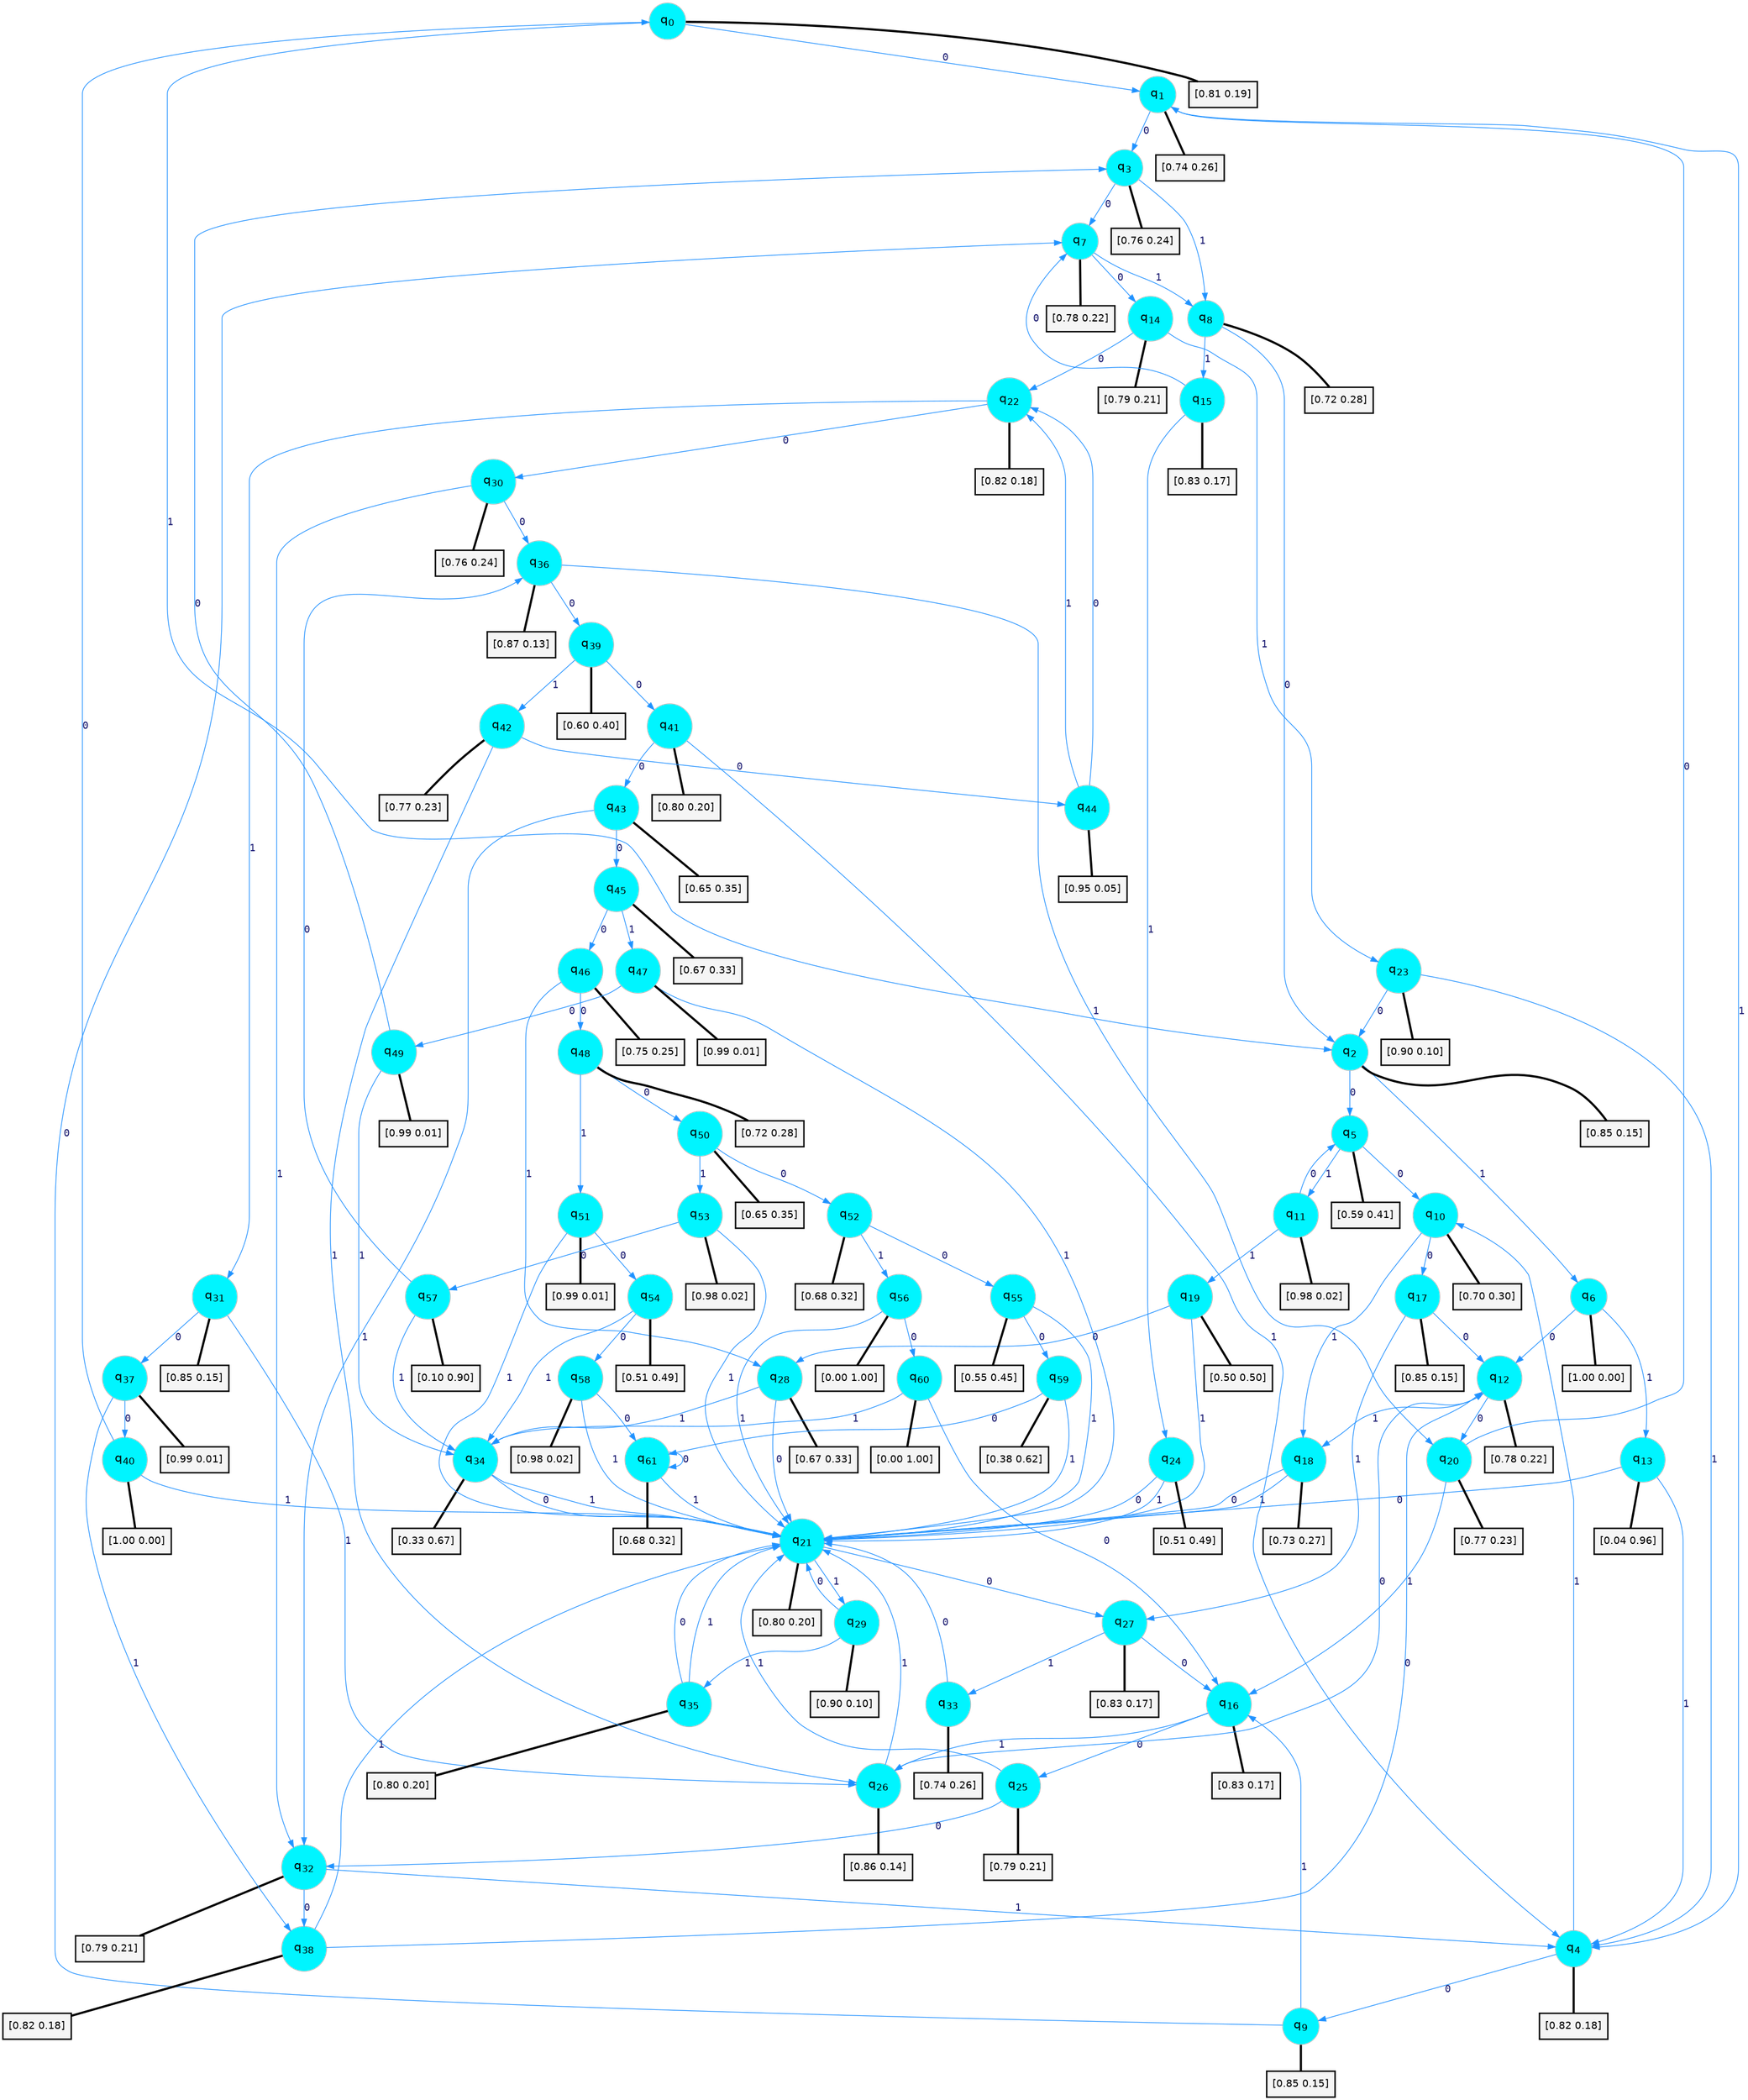 digraph G {
graph [
bgcolor=transparent, dpi=300, rankdir=TD, size="40,25"];
node [
color=gray, fillcolor=turquoise1, fontcolor=black, fontname=Helvetica, fontsize=16, fontweight=bold, shape=circle, style=filled];
edge [
arrowsize=1, color=dodgerblue1, fontcolor=midnightblue, fontname=courier, fontweight=bold, penwidth=1, style=solid, weight=20];
0[label=<q<SUB>0</SUB>>];
1[label=<q<SUB>1</SUB>>];
2[label=<q<SUB>2</SUB>>];
3[label=<q<SUB>3</SUB>>];
4[label=<q<SUB>4</SUB>>];
5[label=<q<SUB>5</SUB>>];
6[label=<q<SUB>6</SUB>>];
7[label=<q<SUB>7</SUB>>];
8[label=<q<SUB>8</SUB>>];
9[label=<q<SUB>9</SUB>>];
10[label=<q<SUB>10</SUB>>];
11[label=<q<SUB>11</SUB>>];
12[label=<q<SUB>12</SUB>>];
13[label=<q<SUB>13</SUB>>];
14[label=<q<SUB>14</SUB>>];
15[label=<q<SUB>15</SUB>>];
16[label=<q<SUB>16</SUB>>];
17[label=<q<SUB>17</SUB>>];
18[label=<q<SUB>18</SUB>>];
19[label=<q<SUB>19</SUB>>];
20[label=<q<SUB>20</SUB>>];
21[label=<q<SUB>21</SUB>>];
22[label=<q<SUB>22</SUB>>];
23[label=<q<SUB>23</SUB>>];
24[label=<q<SUB>24</SUB>>];
25[label=<q<SUB>25</SUB>>];
26[label=<q<SUB>26</SUB>>];
27[label=<q<SUB>27</SUB>>];
28[label=<q<SUB>28</SUB>>];
29[label=<q<SUB>29</SUB>>];
30[label=<q<SUB>30</SUB>>];
31[label=<q<SUB>31</SUB>>];
32[label=<q<SUB>32</SUB>>];
33[label=<q<SUB>33</SUB>>];
34[label=<q<SUB>34</SUB>>];
35[label=<q<SUB>35</SUB>>];
36[label=<q<SUB>36</SUB>>];
37[label=<q<SUB>37</SUB>>];
38[label=<q<SUB>38</SUB>>];
39[label=<q<SUB>39</SUB>>];
40[label=<q<SUB>40</SUB>>];
41[label=<q<SUB>41</SUB>>];
42[label=<q<SUB>42</SUB>>];
43[label=<q<SUB>43</SUB>>];
44[label=<q<SUB>44</SUB>>];
45[label=<q<SUB>45</SUB>>];
46[label=<q<SUB>46</SUB>>];
47[label=<q<SUB>47</SUB>>];
48[label=<q<SUB>48</SUB>>];
49[label=<q<SUB>49</SUB>>];
50[label=<q<SUB>50</SUB>>];
51[label=<q<SUB>51</SUB>>];
52[label=<q<SUB>52</SUB>>];
53[label=<q<SUB>53</SUB>>];
54[label=<q<SUB>54</SUB>>];
55[label=<q<SUB>55</SUB>>];
56[label=<q<SUB>56</SUB>>];
57[label=<q<SUB>57</SUB>>];
58[label=<q<SUB>58</SUB>>];
59[label=<q<SUB>59</SUB>>];
60[label=<q<SUB>60</SUB>>];
61[label=<q<SUB>61</SUB>>];
62[label="[0.81 0.19]", shape=box,fontcolor=black, fontname=Helvetica, fontsize=14, penwidth=2, fillcolor=whitesmoke,color=black];
63[label="[0.74 0.26]", shape=box,fontcolor=black, fontname=Helvetica, fontsize=14, penwidth=2, fillcolor=whitesmoke,color=black];
64[label="[0.85 0.15]", shape=box,fontcolor=black, fontname=Helvetica, fontsize=14, penwidth=2, fillcolor=whitesmoke,color=black];
65[label="[0.76 0.24]", shape=box,fontcolor=black, fontname=Helvetica, fontsize=14, penwidth=2, fillcolor=whitesmoke,color=black];
66[label="[0.82 0.18]", shape=box,fontcolor=black, fontname=Helvetica, fontsize=14, penwidth=2, fillcolor=whitesmoke,color=black];
67[label="[0.59 0.41]", shape=box,fontcolor=black, fontname=Helvetica, fontsize=14, penwidth=2, fillcolor=whitesmoke,color=black];
68[label="[1.00 0.00]", shape=box,fontcolor=black, fontname=Helvetica, fontsize=14, penwidth=2, fillcolor=whitesmoke,color=black];
69[label="[0.78 0.22]", shape=box,fontcolor=black, fontname=Helvetica, fontsize=14, penwidth=2, fillcolor=whitesmoke,color=black];
70[label="[0.72 0.28]", shape=box,fontcolor=black, fontname=Helvetica, fontsize=14, penwidth=2, fillcolor=whitesmoke,color=black];
71[label="[0.85 0.15]", shape=box,fontcolor=black, fontname=Helvetica, fontsize=14, penwidth=2, fillcolor=whitesmoke,color=black];
72[label="[0.70 0.30]", shape=box,fontcolor=black, fontname=Helvetica, fontsize=14, penwidth=2, fillcolor=whitesmoke,color=black];
73[label="[0.98 0.02]", shape=box,fontcolor=black, fontname=Helvetica, fontsize=14, penwidth=2, fillcolor=whitesmoke,color=black];
74[label="[0.78 0.22]", shape=box,fontcolor=black, fontname=Helvetica, fontsize=14, penwidth=2, fillcolor=whitesmoke,color=black];
75[label="[0.04 0.96]", shape=box,fontcolor=black, fontname=Helvetica, fontsize=14, penwidth=2, fillcolor=whitesmoke,color=black];
76[label="[0.79 0.21]", shape=box,fontcolor=black, fontname=Helvetica, fontsize=14, penwidth=2, fillcolor=whitesmoke,color=black];
77[label="[0.83 0.17]", shape=box,fontcolor=black, fontname=Helvetica, fontsize=14, penwidth=2, fillcolor=whitesmoke,color=black];
78[label="[0.83 0.17]", shape=box,fontcolor=black, fontname=Helvetica, fontsize=14, penwidth=2, fillcolor=whitesmoke,color=black];
79[label="[0.85 0.15]", shape=box,fontcolor=black, fontname=Helvetica, fontsize=14, penwidth=2, fillcolor=whitesmoke,color=black];
80[label="[0.73 0.27]", shape=box,fontcolor=black, fontname=Helvetica, fontsize=14, penwidth=2, fillcolor=whitesmoke,color=black];
81[label="[0.50 0.50]", shape=box,fontcolor=black, fontname=Helvetica, fontsize=14, penwidth=2, fillcolor=whitesmoke,color=black];
82[label="[0.77 0.23]", shape=box,fontcolor=black, fontname=Helvetica, fontsize=14, penwidth=2, fillcolor=whitesmoke,color=black];
83[label="[0.80 0.20]", shape=box,fontcolor=black, fontname=Helvetica, fontsize=14, penwidth=2, fillcolor=whitesmoke,color=black];
84[label="[0.82 0.18]", shape=box,fontcolor=black, fontname=Helvetica, fontsize=14, penwidth=2, fillcolor=whitesmoke,color=black];
85[label="[0.90 0.10]", shape=box,fontcolor=black, fontname=Helvetica, fontsize=14, penwidth=2, fillcolor=whitesmoke,color=black];
86[label="[0.51 0.49]", shape=box,fontcolor=black, fontname=Helvetica, fontsize=14, penwidth=2, fillcolor=whitesmoke,color=black];
87[label="[0.79 0.21]", shape=box,fontcolor=black, fontname=Helvetica, fontsize=14, penwidth=2, fillcolor=whitesmoke,color=black];
88[label="[0.86 0.14]", shape=box,fontcolor=black, fontname=Helvetica, fontsize=14, penwidth=2, fillcolor=whitesmoke,color=black];
89[label="[0.83 0.17]", shape=box,fontcolor=black, fontname=Helvetica, fontsize=14, penwidth=2, fillcolor=whitesmoke,color=black];
90[label="[0.67 0.33]", shape=box,fontcolor=black, fontname=Helvetica, fontsize=14, penwidth=2, fillcolor=whitesmoke,color=black];
91[label="[0.90 0.10]", shape=box,fontcolor=black, fontname=Helvetica, fontsize=14, penwidth=2, fillcolor=whitesmoke,color=black];
92[label="[0.76 0.24]", shape=box,fontcolor=black, fontname=Helvetica, fontsize=14, penwidth=2, fillcolor=whitesmoke,color=black];
93[label="[0.85 0.15]", shape=box,fontcolor=black, fontname=Helvetica, fontsize=14, penwidth=2, fillcolor=whitesmoke,color=black];
94[label="[0.79 0.21]", shape=box,fontcolor=black, fontname=Helvetica, fontsize=14, penwidth=2, fillcolor=whitesmoke,color=black];
95[label="[0.74 0.26]", shape=box,fontcolor=black, fontname=Helvetica, fontsize=14, penwidth=2, fillcolor=whitesmoke,color=black];
96[label="[0.33 0.67]", shape=box,fontcolor=black, fontname=Helvetica, fontsize=14, penwidth=2, fillcolor=whitesmoke,color=black];
97[label="[0.80 0.20]", shape=box,fontcolor=black, fontname=Helvetica, fontsize=14, penwidth=2, fillcolor=whitesmoke,color=black];
98[label="[0.87 0.13]", shape=box,fontcolor=black, fontname=Helvetica, fontsize=14, penwidth=2, fillcolor=whitesmoke,color=black];
99[label="[0.99 0.01]", shape=box,fontcolor=black, fontname=Helvetica, fontsize=14, penwidth=2, fillcolor=whitesmoke,color=black];
100[label="[0.82 0.18]", shape=box,fontcolor=black, fontname=Helvetica, fontsize=14, penwidth=2, fillcolor=whitesmoke,color=black];
101[label="[0.60 0.40]", shape=box,fontcolor=black, fontname=Helvetica, fontsize=14, penwidth=2, fillcolor=whitesmoke,color=black];
102[label="[1.00 0.00]", shape=box,fontcolor=black, fontname=Helvetica, fontsize=14, penwidth=2, fillcolor=whitesmoke,color=black];
103[label="[0.80 0.20]", shape=box,fontcolor=black, fontname=Helvetica, fontsize=14, penwidth=2, fillcolor=whitesmoke,color=black];
104[label="[0.77 0.23]", shape=box,fontcolor=black, fontname=Helvetica, fontsize=14, penwidth=2, fillcolor=whitesmoke,color=black];
105[label="[0.65 0.35]", shape=box,fontcolor=black, fontname=Helvetica, fontsize=14, penwidth=2, fillcolor=whitesmoke,color=black];
106[label="[0.95 0.05]", shape=box,fontcolor=black, fontname=Helvetica, fontsize=14, penwidth=2, fillcolor=whitesmoke,color=black];
107[label="[0.67 0.33]", shape=box,fontcolor=black, fontname=Helvetica, fontsize=14, penwidth=2, fillcolor=whitesmoke,color=black];
108[label="[0.75 0.25]", shape=box,fontcolor=black, fontname=Helvetica, fontsize=14, penwidth=2, fillcolor=whitesmoke,color=black];
109[label="[0.99 0.01]", shape=box,fontcolor=black, fontname=Helvetica, fontsize=14, penwidth=2, fillcolor=whitesmoke,color=black];
110[label="[0.72 0.28]", shape=box,fontcolor=black, fontname=Helvetica, fontsize=14, penwidth=2, fillcolor=whitesmoke,color=black];
111[label="[0.99 0.01]", shape=box,fontcolor=black, fontname=Helvetica, fontsize=14, penwidth=2, fillcolor=whitesmoke,color=black];
112[label="[0.65 0.35]", shape=box,fontcolor=black, fontname=Helvetica, fontsize=14, penwidth=2, fillcolor=whitesmoke,color=black];
113[label="[0.99 0.01]", shape=box,fontcolor=black, fontname=Helvetica, fontsize=14, penwidth=2, fillcolor=whitesmoke,color=black];
114[label="[0.68 0.32]", shape=box,fontcolor=black, fontname=Helvetica, fontsize=14, penwidth=2, fillcolor=whitesmoke,color=black];
115[label="[0.98 0.02]", shape=box,fontcolor=black, fontname=Helvetica, fontsize=14, penwidth=2, fillcolor=whitesmoke,color=black];
116[label="[0.51 0.49]", shape=box,fontcolor=black, fontname=Helvetica, fontsize=14, penwidth=2, fillcolor=whitesmoke,color=black];
117[label="[0.55 0.45]", shape=box,fontcolor=black, fontname=Helvetica, fontsize=14, penwidth=2, fillcolor=whitesmoke,color=black];
118[label="[0.00 1.00]", shape=box,fontcolor=black, fontname=Helvetica, fontsize=14, penwidth=2, fillcolor=whitesmoke,color=black];
119[label="[0.10 0.90]", shape=box,fontcolor=black, fontname=Helvetica, fontsize=14, penwidth=2, fillcolor=whitesmoke,color=black];
120[label="[0.98 0.02]", shape=box,fontcolor=black, fontname=Helvetica, fontsize=14, penwidth=2, fillcolor=whitesmoke,color=black];
121[label="[0.38 0.62]", shape=box,fontcolor=black, fontname=Helvetica, fontsize=14, penwidth=2, fillcolor=whitesmoke,color=black];
122[label="[0.00 1.00]", shape=box,fontcolor=black, fontname=Helvetica, fontsize=14, penwidth=2, fillcolor=whitesmoke,color=black];
123[label="[0.68 0.32]", shape=box,fontcolor=black, fontname=Helvetica, fontsize=14, penwidth=2, fillcolor=whitesmoke,color=black];
0->1 [label=0];
0->2 [label=1];
0->62 [arrowhead=none, penwidth=3,color=black];
1->3 [label=0];
1->4 [label=1];
1->63 [arrowhead=none, penwidth=3,color=black];
2->5 [label=0];
2->6 [label=1];
2->64 [arrowhead=none, penwidth=3,color=black];
3->7 [label=0];
3->8 [label=1];
3->65 [arrowhead=none, penwidth=3,color=black];
4->9 [label=0];
4->10 [label=1];
4->66 [arrowhead=none, penwidth=3,color=black];
5->10 [label=0];
5->11 [label=1];
5->67 [arrowhead=none, penwidth=3,color=black];
6->12 [label=0];
6->13 [label=1];
6->68 [arrowhead=none, penwidth=3,color=black];
7->14 [label=0];
7->8 [label=1];
7->69 [arrowhead=none, penwidth=3,color=black];
8->2 [label=0];
8->15 [label=1];
8->70 [arrowhead=none, penwidth=3,color=black];
9->7 [label=0];
9->16 [label=1];
9->71 [arrowhead=none, penwidth=3,color=black];
10->17 [label=0];
10->18 [label=1];
10->72 [arrowhead=none, penwidth=3,color=black];
11->5 [label=0];
11->19 [label=1];
11->73 [arrowhead=none, penwidth=3,color=black];
12->20 [label=0];
12->18 [label=1];
12->74 [arrowhead=none, penwidth=3,color=black];
13->21 [label=0];
13->4 [label=1];
13->75 [arrowhead=none, penwidth=3,color=black];
14->22 [label=0];
14->23 [label=1];
14->76 [arrowhead=none, penwidth=3,color=black];
15->7 [label=0];
15->24 [label=1];
15->77 [arrowhead=none, penwidth=3,color=black];
16->25 [label=0];
16->26 [label=1];
16->78 [arrowhead=none, penwidth=3,color=black];
17->12 [label=0];
17->27 [label=1];
17->79 [arrowhead=none, penwidth=3,color=black];
18->21 [label=0];
18->21 [label=1];
18->80 [arrowhead=none, penwidth=3,color=black];
19->28 [label=0];
19->21 [label=1];
19->81 [arrowhead=none, penwidth=3,color=black];
20->1 [label=0];
20->16 [label=1];
20->82 [arrowhead=none, penwidth=3,color=black];
21->27 [label=0];
21->29 [label=1];
21->83 [arrowhead=none, penwidth=3,color=black];
22->30 [label=0];
22->31 [label=1];
22->84 [arrowhead=none, penwidth=3,color=black];
23->2 [label=0];
23->4 [label=1];
23->85 [arrowhead=none, penwidth=3,color=black];
24->21 [label=0];
24->21 [label=1];
24->86 [arrowhead=none, penwidth=3,color=black];
25->32 [label=0];
25->21 [label=1];
25->87 [arrowhead=none, penwidth=3,color=black];
26->12 [label=0];
26->21 [label=1];
26->88 [arrowhead=none, penwidth=3,color=black];
27->16 [label=0];
27->33 [label=1];
27->89 [arrowhead=none, penwidth=3,color=black];
28->21 [label=0];
28->34 [label=1];
28->90 [arrowhead=none, penwidth=3,color=black];
29->21 [label=0];
29->35 [label=1];
29->91 [arrowhead=none, penwidth=3,color=black];
30->36 [label=0];
30->32 [label=1];
30->92 [arrowhead=none, penwidth=3,color=black];
31->37 [label=0];
31->26 [label=1];
31->93 [arrowhead=none, penwidth=3,color=black];
32->38 [label=0];
32->4 [label=1];
32->94 [arrowhead=none, penwidth=3,color=black];
33->21 [label=0];
33->95 [arrowhead=none, penwidth=3,color=black];
34->21 [label=0];
34->21 [label=1];
34->96 [arrowhead=none, penwidth=3,color=black];
35->21 [label=0];
35->21 [label=1];
35->97 [arrowhead=none, penwidth=3,color=black];
36->39 [label=0];
36->20 [label=1];
36->98 [arrowhead=none, penwidth=3,color=black];
37->40 [label=0];
37->38 [label=1];
37->99 [arrowhead=none, penwidth=3,color=black];
38->12 [label=0];
38->21 [label=1];
38->100 [arrowhead=none, penwidth=3,color=black];
39->41 [label=0];
39->42 [label=1];
39->101 [arrowhead=none, penwidth=3,color=black];
40->0 [label=0];
40->21 [label=1];
40->102 [arrowhead=none, penwidth=3,color=black];
41->43 [label=0];
41->4 [label=1];
41->103 [arrowhead=none, penwidth=3,color=black];
42->44 [label=0];
42->26 [label=1];
42->104 [arrowhead=none, penwidth=3,color=black];
43->45 [label=0];
43->32 [label=1];
43->105 [arrowhead=none, penwidth=3,color=black];
44->22 [label=0];
44->22 [label=1];
44->106 [arrowhead=none, penwidth=3,color=black];
45->46 [label=0];
45->47 [label=1];
45->107 [arrowhead=none, penwidth=3,color=black];
46->48 [label=0];
46->28 [label=1];
46->108 [arrowhead=none, penwidth=3,color=black];
47->49 [label=0];
47->21 [label=1];
47->109 [arrowhead=none, penwidth=3,color=black];
48->50 [label=0];
48->51 [label=1];
48->110 [arrowhead=none, penwidth=3,color=black];
49->3 [label=0];
49->34 [label=1];
49->111 [arrowhead=none, penwidth=3,color=black];
50->52 [label=0];
50->53 [label=1];
50->112 [arrowhead=none, penwidth=3,color=black];
51->54 [label=0];
51->21 [label=1];
51->113 [arrowhead=none, penwidth=3,color=black];
52->55 [label=0];
52->56 [label=1];
52->114 [arrowhead=none, penwidth=3,color=black];
53->57 [label=0];
53->21 [label=1];
53->115 [arrowhead=none, penwidth=3,color=black];
54->58 [label=0];
54->34 [label=1];
54->116 [arrowhead=none, penwidth=3,color=black];
55->59 [label=0];
55->21 [label=1];
55->117 [arrowhead=none, penwidth=3,color=black];
56->60 [label=0];
56->21 [label=1];
56->118 [arrowhead=none, penwidth=3,color=black];
57->36 [label=0];
57->34 [label=1];
57->119 [arrowhead=none, penwidth=3,color=black];
58->61 [label=0];
58->21 [label=1];
58->120 [arrowhead=none, penwidth=3,color=black];
59->61 [label=0];
59->21 [label=1];
59->121 [arrowhead=none, penwidth=3,color=black];
60->16 [label=0];
60->34 [label=1];
60->122 [arrowhead=none, penwidth=3,color=black];
61->61 [label=0];
61->21 [label=1];
61->123 [arrowhead=none, penwidth=3,color=black];
}
